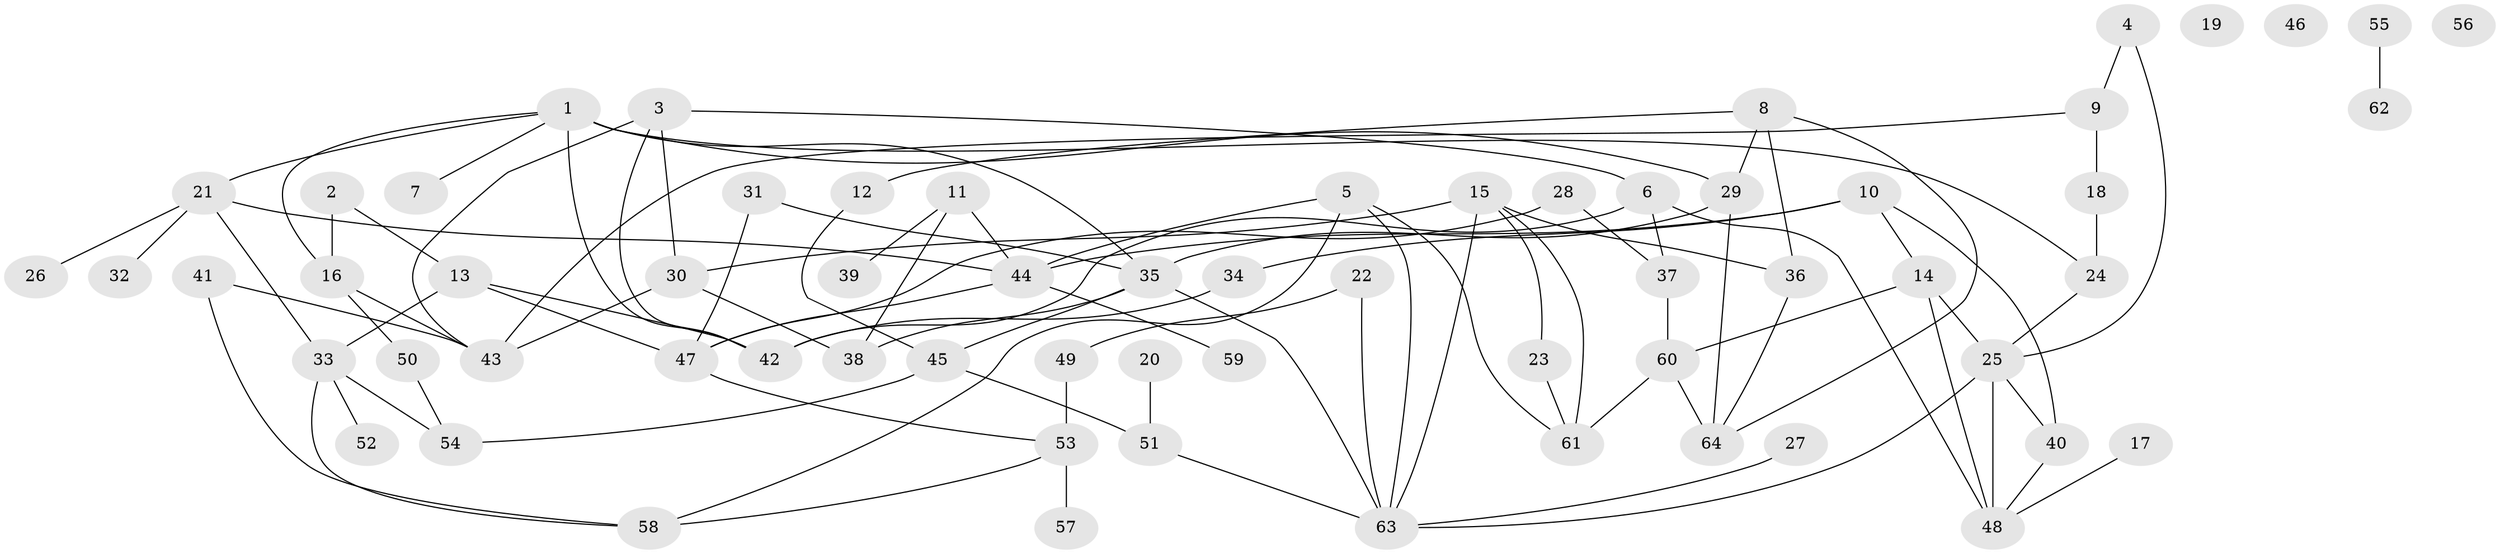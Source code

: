 // Generated by graph-tools (version 1.1) at 2025/49/03/09/25 03:49:07]
// undirected, 64 vertices, 97 edges
graph export_dot {
graph [start="1"]
  node [color=gray90,style=filled];
  1;
  2;
  3;
  4;
  5;
  6;
  7;
  8;
  9;
  10;
  11;
  12;
  13;
  14;
  15;
  16;
  17;
  18;
  19;
  20;
  21;
  22;
  23;
  24;
  25;
  26;
  27;
  28;
  29;
  30;
  31;
  32;
  33;
  34;
  35;
  36;
  37;
  38;
  39;
  40;
  41;
  42;
  43;
  44;
  45;
  46;
  47;
  48;
  49;
  50;
  51;
  52;
  53;
  54;
  55;
  56;
  57;
  58;
  59;
  60;
  61;
  62;
  63;
  64;
  1 -- 7;
  1 -- 16;
  1 -- 21;
  1 -- 24;
  1 -- 29;
  1 -- 35;
  1 -- 42;
  2 -- 13;
  2 -- 16;
  3 -- 6;
  3 -- 30;
  3 -- 42;
  3 -- 43;
  4 -- 9;
  4 -- 25;
  5 -- 44;
  5 -- 58;
  5 -- 61;
  5 -- 63;
  6 -- 37;
  6 -- 42;
  6 -- 48;
  8 -- 12;
  8 -- 29;
  8 -- 36;
  8 -- 64;
  9 -- 18;
  9 -- 43;
  10 -- 14;
  10 -- 34;
  10 -- 40;
  10 -- 44;
  11 -- 38;
  11 -- 39;
  11 -- 44;
  12 -- 45;
  13 -- 33;
  13 -- 42;
  13 -- 47;
  14 -- 25;
  14 -- 48;
  14 -- 60;
  15 -- 23;
  15 -- 30;
  15 -- 36;
  15 -- 61;
  15 -- 63;
  16 -- 43;
  16 -- 50;
  17 -- 48;
  18 -- 24;
  20 -- 51;
  21 -- 26;
  21 -- 32;
  21 -- 33;
  21 -- 44;
  22 -- 49;
  22 -- 63;
  23 -- 61;
  24 -- 25;
  25 -- 40;
  25 -- 48;
  25 -- 63;
  27 -- 63;
  28 -- 37;
  28 -- 47;
  29 -- 35;
  29 -- 64;
  30 -- 38;
  30 -- 43;
  31 -- 35;
  31 -- 47;
  33 -- 52;
  33 -- 54;
  33 -- 58;
  34 -- 42;
  35 -- 38;
  35 -- 45;
  35 -- 63;
  36 -- 64;
  37 -- 60;
  40 -- 48;
  41 -- 43;
  41 -- 58;
  44 -- 47;
  44 -- 59;
  45 -- 51;
  45 -- 54;
  47 -- 53;
  49 -- 53;
  50 -- 54;
  51 -- 63;
  53 -- 57;
  53 -- 58;
  55 -- 62;
  60 -- 61;
  60 -- 64;
}
